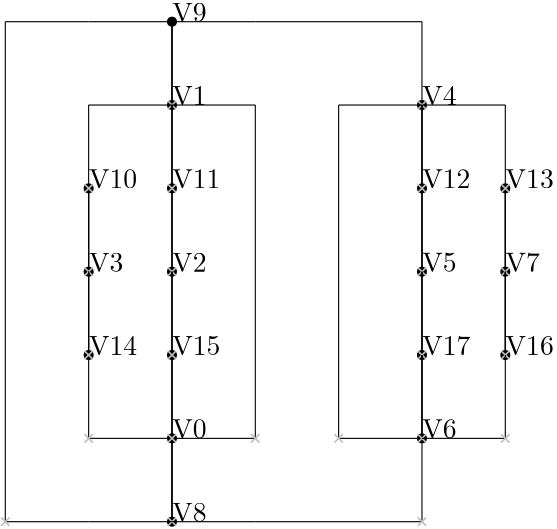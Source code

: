 <?xml version="1.0"?>
    <!DOCTYPE ipe SYSTEM "ipe.dtd">
    <ipe version="70005" creator="Ipe 7.1.4">
    <info created="D:20131106154934" modified="D:20131106160041"/>
    <preamble>\usepackage[english]{babel}</preamble>
    <ipestyle name="basic">
    <symbol name="arrow/arc(spx)">
    <path stroke="sym-stroke" fill="sym-stroke" pen="sym-pen">
    0 0 m
    -1 0.333 l
    -1 -0.333 l
    h
    </path>
    </symbol>
    <symbol name="arrow/farc(spx)">
    <path stroke="sym-stroke" fill="white" pen="sym-pen">
    0 0 m
    -1 0.333 l
    -1 -0.333 l
    h
    </path>
    </symbol>
    <symbol name="mark/circle(sx)" transformations="translations">
    <path fill="sym-stroke">
    0.6 0 0 0.6 0 0 e
    0.4 0 0 0.4 0 0 e
    </path>
    </symbol>
    <symbol name="mark/disk(sx)" transformations="translations">
    <path fill="sym-stroke">
    0.6 0 0 0.6 0 0 e
    </path>
    </symbol>
    <symbol name="mark/fdisk(sfx)" transformations="translations">
    <group>
    <path fill="sym-fill">
    0.5 0 0 0.5 0 0 e
    </path>
    <path fill="sym-stroke" fillrule="eofill">
    0.6 0 0 0.6 0 0 e
    0.4 0 0 0.4 0 0 e
    </path>
    </group>
    </symbol>
    <symbol name="mark/box(sx)" transformations="translations">
    <path fill="sym-stroke" fillrule="eofill">
    -0.6 -0.6 m
    0.6 -0.6 l
    0.6 0.6 l
    -0.6 0.6 l
    h
    -0.4 -0.4 m
    0.4 -0.4 l
    0.4 0.4 l
    -0.4 0.4 l
    h
    </path>
    </symbol>
    <symbol name="mark/square(sx)" transformations="translations">
    <path fill="sym-stroke">
    -0.6 -0.6 m
    0.6 -0.6 l
    0.6 0.6 l
    -0.6 0.6 l
    h
    </path>
    </symbol>
    <symbol name="mark/fsquare(sfx)" transformations="translations">
    <group>
    <path fill="sym-fill">
    -0.5 -0.5 m
    0.5 -0.5 l
    0.5 0.5 l
    -0.5 0.5 l
    h
    </path>
    <path fill="sym-stroke" fillrule="eofill">
    -0.6 -0.6 m
    0.6 -0.6 l
    0.6 0.6 l
    -0.6 0.6 l
    h
    -0.4 -0.4 m
    0.4 -0.4 l
    0.4 0.4 l
    -0.4 0.4 l
    h
    </path>
    </group>
    </symbol>
    <symbol name="mark/cross(sx)" transformations="translations">
    <group>
    <path fill="sym-stroke">
    -0.43 -0.57 m
    0.57 0.43 l
    0.43 0.57 l
    -0.57 -0.43 l
    h
    </path>
    <path fill="sym-stroke">
    -0.43 0.57 m
    0.57 -0.43 l
    0.43 -0.57 l
    -0.57 0.43 l
    h
    </path>
    </group>
    </symbol>
    <symbol name="arrow/fnormal(spx)">
    <path stroke="sym-stroke" fill="white" pen="sym-pen">
    0 0 m
    -1 0.333 l
    -1 -0.333 l
    h
    </path>
    </symbol>
    <symbol name="arrow/pointed(spx)">
    <path stroke="sym-stroke" fill="sym-stroke" pen="sym-pen">
    0 0 m
    -1 0.333 l
    -0.8 0 l
    -1 -0.333 l
    h
    </path>
    </symbol>
    <symbol name="arrow/fpointed(spx)">
    <path stroke="sym-stroke" fill="white" pen="sym-pen">
    0 0 m
    -1 0.333 l
    -0.8 0 l
    -1 -0.333 l
    h
    </path>
    </symbol>
    <symbol name="arrow/linear(spx)">
    <path stroke="sym-stroke" pen="sym-pen">
    -1 0.333 m
    0 0 l
    -1 -0.333 l
    </path>
    </symbol>
    <symbol name="arrow/fdouble(spx)">
    <path stroke="sym-stroke" fill="white" pen="sym-pen">
    0 0 m
    -1 0.333 l
    -1 -0.333 l
    h
    -1 0 m
    -2 0.333 l
    -2 -0.333 l
    h
    </path>
    </symbol>
    <symbol name="arrow/double(spx)">
    <path stroke="sym-stroke" fill="sym-stroke" pen="sym-pen">
    0 0 m
    -1 0.333 l
    -1 -0.333 l
    h
    -1 0 m
    -2 0.333 l
    -2 -0.333 l
    h
    </path>
    </symbol>
    <pen name="heavier" value="0.8"/>
    <pen name="fat" value="1.2"/>
    <pen name="ultrafat" value="2"/>
    <symbolsize name="large" value="5"/>
    <symbolsize name="small" value="2"/>
    <symbolsize name="tiny" value="1.1"/>
    <arrowsize name="large" value="10"/>
    <arrowsize name="small" value="5"/>
    <arrowsize name="tiny" value="3"/>
    <color name="red" value="1 0 0"/>
    <color name="green" value="0 1 0"/>
    <color name="blue" value="0 0 1"/>
    <color name="yellow" value="1 1 0"/>
    <color name="orange" value="1 0.647 0"/>
    <color name="gold" value="1 0.843 0"/>
    <color name="purple" value="0.627 0.125 0.941"/>
    <color name="gray" value="0.745"/>
    <color name="brown" value="0.647 0.165 0.165"/>
    <color name="navy" value="0 0 0.502"/>
    <color name="pink" value="1 0.753 0.796"/>
    <color name="seagreen" value="0.18 0.545 0.341"/>
    <color name="turquoise" value="0.251 0.878 0.816"/>
    <color name="violet" value="0.933 0.51 0.933"/>
    <color name="darkblue" value="0 0 0.545"/>
    <color name="darkcyan" value="0 0.545 0.545"/>
    <color name="darkgray" value="0.663"/>
    <color name="darkgreen" value="0 0.392 0"/>
    <color name="darkmagenta" value="0.545 0 0.545"/>
    <color name="darkorange" value="1 0.549 0"/>
    <color name="darkred" value="0.545 0 0"/>
    <color name="lightblue" value="0.678 0.847 0.902"/>
    <color name="lightcyan" value="0.878 1 1"/>
    <color name="lightgray" value="0.827"/>
    <color name="lightgreen" value="0.565 0.933 0.565"/>
    <color name="lightyellow" value="1 1 0.878"/>
    <dashstyle name="dashed" value="[4] 0"/>
    <dashstyle name="dotted" value="[1 3] 0"/>
    <dashstyle name="dash dotted" value="[4 2 1 2] 0"/>
    <dashstyle name="dash dot dotted" value="[4 2 1 2 1 2] 0"/>
    <textsize name="large" value="\large"/>
    <textsize name="Large" value="\Large"/>
    <textsize name="LARGE" value="\LARGE"/>
    <textsize name="huge" value="\huge"/>
    <textsize name="Huge" value="\Huge"/>
    <textsize name="small" value="\small"/>
    <textsize name="footnote" value="\footnotesize"/>
    <textsize name="tiny" value="\tiny"/>
    <textstyle name="center" begin="\begin{center}" end="\end{center}"/>
    <textstyle name="itemize" begin="\begin{itemize}" end="\end{itemize}"/>
    <textstyle name="item" begin="\begin{itemize}\item{}" end="\end{itemize}"/>
    <gridsize name="4 pts" value="4"/>
    <gridsize name="8 pts (~3 mm)" value="8"/>
    <gridsize name="16 pts (~6 mm)" value="16"/>
    <gridsize name="32 pts (~12 mm)" value="32"/>
    <gridsize name="10 pts (~3.5 mm)" value="10"/>
    <gridsize name="20 pts (~7 mm)" value="20"/>
    <gridsize name="14 pts (~5 mm)" value="14"/>
    <gridsize name="28 pts (~10 mm)" value="28"/>
    <gridsize name="56 pts (~20 mm)" value="56"/>
    <anglesize name="90 deg" value="90"/>
    <anglesize name="60 deg" value="60"/>
    <anglesize name="45 deg" value="45"/>
    <anglesize name="30 deg" value="30"/>
    <anglesize name="22.5 deg" value="22.5"/>
    <tiling name="falling" angle="-60" step="4" width="1"/>
    <tiling name="rising" angle="30" step="4" width="1"/>
    <layout paper="1000 1000" origin="0 0" frame="1000 1000" skip="32" crop="yes"/>
    </ipestyle>
    <page>
    <layer name="alpha"/>
    <view layers="alpha" active="alpha"/>
<use name="mark/disk(sx)" pos="460 430" size="normal" stroke="black"/>
<text transformations="translations" pos="460 430" stroke="black" type="label" width="190" height="10" depth="0" valign="baseline" size="normal">V0</text><use name="mark/disk(sx)" pos="460 550" size="normal" stroke="black"/>
<text transformations="translations" pos="460 550" stroke="black" type="label" width="190" height="10" depth="0" valign="baseline" size="normal">V1</text><use name="mark/disk(sx)" pos="460 490" size="normal" stroke="black"/>
<text transformations="translations" pos="460 490" stroke="black" type="label" width="190" height="10" depth="0" valign="baseline" size="normal">V2</text><use name="mark/disk(sx)" pos="430 490" size="normal" stroke="black"/>
<text transformations="translations" pos="430 490" stroke="black" type="label" width="190" height="10" depth="0" valign="baseline" size="normal">V3</text><use name="mark/disk(sx)" pos="550 550" size="normal" stroke="black"/>
<text transformations="translations" pos="550 550" stroke="black" type="label" width="190" height="10" depth="0" valign="baseline" size="normal">V4</text><use name="mark/disk(sx)" pos="550 490" size="normal" stroke="black"/>
<text transformations="translations" pos="550 490" stroke="black" type="label" width="190" height="10" depth="0" valign="baseline" size="normal">V5</text><use name="mark/disk(sx)" pos="550 430" size="normal" stroke="black"/>
<text transformations="translations" pos="550 430" stroke="black" type="label" width="190" height="10" depth="0" valign="baseline" size="normal">V6</text><use name="mark/disk(sx)" pos="580 490" size="normal" stroke="black"/>
<text transformations="translations" pos="580 490" stroke="black" type="label" width="190" height="10" depth="0" valign="baseline" size="normal">V7</text><use name="mark/disk(sx)" pos="460 400" size="normal" stroke="black"/>
<text transformations="translations" pos="460 400" stroke="black" type="label" width="190" height="10" depth="0" valign="baseline" size="normal">V8</text><use name="mark/disk(sx)" pos="460 580" size="normal" stroke="black"/>
<text transformations="translations" pos="460 580" stroke="black" type="label" width="190" height="10" depth="0" valign="baseline" size="normal">V9</text><use name="mark/disk(sx)" pos="430 520" size="normal" stroke="black"/>
<text transformations="translations" pos="430 520" stroke="black" type="label" width="190" height="10" depth="0" valign="baseline" size="normal">V10</text><use name="mark/disk(sx)" pos="460 520" size="normal" stroke="black"/>
<text transformations="translations" pos="460 520" stroke="black" type="label" width="190" height="10" depth="0" valign="baseline" size="normal">V11</text><use name="mark/disk(sx)" pos="550 520" size="normal" stroke="black"/>
<text transformations="translations" pos="550 520" stroke="black" type="label" width="190" height="10" depth="0" valign="baseline" size="normal">V12</text><use name="mark/disk(sx)" pos="580 520" size="normal" stroke="black"/>
<text transformations="translations" pos="580 520" stroke="black" type="label" width="190" height="10" depth="0" valign="baseline" size="normal">V13</text><use name="mark/disk(sx)" pos="430 460" size="normal" stroke="black"/>
<text transformations="translations" pos="430 460" stroke="black" type="label" width="190" height="10" depth="0" valign="baseline" size="normal">V14</text><use name="mark/disk(sx)" pos="460 460" size="normal" stroke="black"/>
<text transformations="translations" pos="460 460" stroke="black" type="label" width="190" height="10" depth="0" valign="baseline" size="normal">V15</text><use name="mark/disk(sx)" pos="550 460" size="normal" stroke="black"/>
<text transformations="translations" pos="550 460" stroke="black" type="label" width="190" height="10" depth="0" valign="baseline" size="normal">V17</text><use name="mark/disk(sx)" pos="580 460" size="normal" stroke="black"/>
<text transformations="translations" pos="580 460" stroke="black" type="label" width="190" height="10" depth="0" valign="baseline" size="normal">V16</text><path stroke="black" pen="normal" dash="normal">
 460 400 m
 460 430 l
 </path>
<path stroke="black" pen="normal" dash="normal">
 460 430 m
 460 430 l
 </path>
<path stroke="black" pen="normal" dash="normal">
 460 430 m
 460 400 l
 </path>
<path stroke="black" pen="normal" dash="normal">
 460 400 m
 460 400 l
 </path>
<path stroke="black" pen="normal" dash="normal">
 460 430 m
 460 400 l
 </path>
<use name="mark/cross(sx)" pos="460 400" size="normal" stroke="gray"/>
<path stroke="black" pen="normal" dash="normal">
 460 400 m
 490 400 l
 </path>
<path stroke="black" pen="normal" dash="normal">
 490 400 m
 550 400 l
 </path>
<path stroke="black" pen="normal" dash="normal">
 550 430 m
 550 400 l
 </path>
<path stroke="black" pen="normal" dash="normal">
 550 400 m
 550 400 l
 </path>
<path stroke="black" pen="normal" dash="normal">
 550 400 m
 550 400 l
 </path>
<use name="mark/cross(sx)" pos="550 400" size="normal" stroke="gray"/>
<path stroke="black" pen="normal" dash="normal">
 460 550 m
 460 580 l
 </path>
<path stroke="black" pen="normal" dash="normal">
 460 580 m
 460 580 l
 </path>
<path stroke="black" pen="normal" dash="normal">
 460 580 m
 460 550 l
 </path>
<path stroke="black" pen="normal" dash="normal">
 460 550 m
 460 550 l
 </path>
<path stroke="black" pen="normal" dash="normal">
 460 580 m
 460 550 l
 </path>
<use name="mark/cross(sx)" pos="460 550" size="normal" stroke="gray"/>
<path stroke="black" pen="normal" dash="normal">
 550 550 m
 550 580 l
 </path>
<path stroke="black" pen="normal" dash="normal">
 550 580 m
 550 580 l
 </path>
<path stroke="black" pen="normal" dash="normal">
 460 580 m
 490 580 l
 </path>
<path stroke="black" pen="normal" dash="normal">
 490 580 m
 550 580 l
 </path>
<path stroke="black" pen="normal" dash="normal">
 550 580 m
 550 580 l
 </path>
<use name="mark/cross(sx)" pos="550 550" size="normal" stroke="gray"/>
<path stroke="black" pen="normal" dash="normal">
 550 430 m
 520 430 l
 </path>
<path stroke="black" pen="normal" dash="normal">
 520 430 m
 520 430 l
 </path>
<path stroke="black" pen="normal" dash="normal">
 550 550 m
 520 550 l
 </path>
<path stroke="black" pen="normal" dash="normal">
 520 550 m
 520 550 l
 </path>
<path stroke="black" pen="normal" dash="normal">
 520 430 m
 520 550 l
 </path>
<use name="mark/cross(sx)" pos="520 430" size="normal" stroke="gray"/>
<path stroke="black" pen="normal" dash="normal">
 460 430 m
 490 430 l
 </path>
<path stroke="black" pen="normal" dash="normal">
 490 430 m
 490 430 l
 </path>
<path stroke="black" pen="normal" dash="normal">
 460 550 m
 490 550 l
 </path>
<path stroke="black" pen="normal" dash="normal">
 490 550 m
 490 550 l
 </path>
<path stroke="black" pen="normal" dash="normal">
 490 430 m
 490 550 l
 </path>
<use name="mark/cross(sx)" pos="490 430" size="normal" stroke="gray"/>
<path stroke="black" pen="normal" dash="normal">
 460 400 m
 430 400 l
 </path>
<path stroke="black" pen="normal" dash="normal">
 430 400 m
 400 400 l
 </path>
<path stroke="black" pen="normal" dash="normal">
 460 580 m
 430 580 l
 </path>
<path stroke="black" pen="normal" dash="normal">
 430 580 m
 400 580 l
 </path>
<path stroke="black" pen="normal" dash="normal">
 400 400 m
 400 580 l
 </path>
<use name="mark/cross(sx)" pos="400 400" size="normal" stroke="gray"/>
<path stroke="black" pen="normal" dash="normal">
 430 490 m
 430 520 l
 </path>
<path stroke="black" pen="normal" dash="normal">
 430 520 m
 430 520 l
 </path>
<path stroke="black" pen="normal" dash="normal">
 430 520 m
 430 490 l
 </path>
<path stroke="black" pen="normal" dash="normal">
 430 490 m
 430 490 l
 </path>
<path stroke="black" pen="normal" dash="normal">
 430 520 m
 430 490 l
 </path>
<use name="mark/cross(sx)" pos="430 490" size="normal" stroke="gray"/>
<path stroke="black" pen="normal" dash="normal">
 430 520 m
 430 550 l
 </path>
<path stroke="black" pen="normal" dash="normal">
 430 550 m
 430 550 l
 </path>
<path stroke="black" pen="normal" dash="normal">
 460 550 m
 430 550 l
 </path>
<path stroke="black" pen="normal" dash="normal">
 430 550 m
 430 550 l
 </path>
<path stroke="black" pen="normal" dash="normal">
 430 550 m
 430 550 l
 </path>
<use name="mark/cross(sx)" pos="430 520" size="normal" stroke="gray"/>
<path stroke="black" pen="normal" dash="normal">
 460 490 m
 460 520 l
 </path>
<path stroke="black" pen="normal" dash="normal">
 460 520 m
 460 520 l
 </path>
<path stroke="black" pen="normal" dash="normal">
 460 520 m
 460 490 l
 </path>
<path stroke="black" pen="normal" dash="normal">
 460 490 m
 460 490 l
 </path>
<path stroke="black" pen="normal" dash="normal">
 460 520 m
 460 490 l
 </path>
<use name="mark/cross(sx)" pos="460 490" size="normal" stroke="gray"/>
<path stroke="black" pen="normal" dash="normal">
 460 520 m
 460 550 l
 </path>
<path stroke="black" pen="normal" dash="normal">
 460 550 m
 460 550 l
 </path>
<path stroke="black" pen="normal" dash="normal">
 460 550 m
 460 520 l
 </path>
<path stroke="black" pen="normal" dash="normal">
 460 520 m
 460 520 l
 </path>
<path stroke="black" pen="normal" dash="normal">
 460 550 m
 460 520 l
 </path>
<use name="mark/cross(sx)" pos="460 520" size="normal" stroke="gray"/>
<path stroke="black" pen="normal" dash="normal">
 550 490 m
 550 520 l
 </path>
<path stroke="black" pen="normal" dash="normal">
 550 520 m
 550 520 l
 </path>
<path stroke="black" pen="normal" dash="normal">
 550 520 m
 550 490 l
 </path>
<path stroke="black" pen="normal" dash="normal">
 550 490 m
 550 490 l
 </path>
<path stroke="black" pen="normal" dash="normal">
 550 520 m
 550 490 l
 </path>
<use name="mark/cross(sx)" pos="550 490" size="normal" stroke="gray"/>
<path stroke="black" pen="normal" dash="normal">
 550 520 m
 550 550 l
 </path>
<path stroke="black" pen="normal" dash="normal">
 550 550 m
 550 550 l
 </path>
<path stroke="black" pen="normal" dash="normal">
 550 550 m
 550 520 l
 </path>
<path stroke="black" pen="normal" dash="normal">
 550 520 m
 550 520 l
 </path>
<path stroke="black" pen="normal" dash="normal">
 550 550 m
 550 520 l
 </path>
<use name="mark/cross(sx)" pos="550 520" size="normal" stroke="gray"/>
<path stroke="black" pen="normal" dash="normal">
 580 490 m
 580 520 l
 </path>
<path stroke="black" pen="normal" dash="normal">
 580 520 m
 580 520 l
 </path>
<path stroke="black" pen="normal" dash="normal">
 580 520 m
 580 490 l
 </path>
<path stroke="black" pen="normal" dash="normal">
 580 490 m
 580 490 l
 </path>
<path stroke="black" pen="normal" dash="normal">
 580 520 m
 580 490 l
 </path>
<use name="mark/cross(sx)" pos="580 490" size="normal" stroke="gray"/>
<path stroke="black" pen="normal" dash="normal">
 580 520 m
 580 550 l
 </path>
<path stroke="black" pen="normal" dash="normal">
 580 550 m
 580 550 l
 </path>
<path stroke="black" pen="normal" dash="normal">
 550 550 m
 580 550 l
 </path>
<path stroke="black" pen="normal" dash="normal">
 580 550 m
 580 550 l
 </path>
<path stroke="black" pen="normal" dash="normal">
 580 550 m
 580 550 l
 </path>
<use name="mark/cross(sx)" pos="580 520" size="normal" stroke="gray"/>
<path stroke="black" pen="normal" dash="normal">
 460 430 m
 430 430 l
 </path>
<path stroke="black" pen="normal" dash="normal">
 430 430 m
 430 430 l
 </path>
<path stroke="black" pen="normal" dash="normal">
 430 460 m
 430 430 l
 </path>
<path stroke="black" pen="normal" dash="normal">
 430 430 m
 430 430 l
 </path>
<path stroke="black" pen="normal" dash="normal">
 430 430 m
 430 430 l
 </path>
<use name="mark/cross(sx)" pos="430 430" size="normal" stroke="gray"/>
<path stroke="black" pen="normal" dash="normal">
 430 460 m
 430 490 l
 </path>
<path stroke="black" pen="normal" dash="normal">
 430 490 m
 430 490 l
 </path>
<path stroke="black" pen="normal" dash="normal">
 430 490 m
 430 460 l
 </path>
<path stroke="black" pen="normal" dash="normal">
 430 460 m
 430 460 l
 </path>
<path stroke="black" pen="normal" dash="normal">
 430 490 m
 430 460 l
 </path>
<use name="mark/cross(sx)" pos="430 460" size="normal" stroke="gray"/>
<path stroke="black" pen="normal" dash="normal">
 460 430 m
 460 460 l
 </path>
<path stroke="black" pen="normal" dash="normal">
 460 460 m
 460 460 l
 </path>
<path stroke="black" pen="normal" dash="normal">
 460 460 m
 460 430 l
 </path>
<path stroke="black" pen="normal" dash="normal">
 460 430 m
 460 430 l
 </path>
<path stroke="black" pen="normal" dash="normal">
 460 460 m
 460 430 l
 </path>
<use name="mark/cross(sx)" pos="460 430" size="normal" stroke="gray"/>
<path stroke="black" pen="normal" dash="normal">
 550 460 m
 550 490 l
 </path>
<path stroke="black" pen="normal" dash="normal">
 550 490 m
 550 490 l
 </path>
<path stroke="black" pen="normal" dash="normal">
 550 490 m
 550 460 l
 </path>
<path stroke="black" pen="normal" dash="normal">
 550 460 m
 550 460 l
 </path>
<path stroke="black" pen="normal" dash="normal">
 550 490 m
 550 460 l
 </path>
<use name="mark/cross(sx)" pos="550 460" size="normal" stroke="gray"/>
<path stroke="black" pen="normal" dash="normal">
 460 460 m
 460 490 l
 </path>
<path stroke="black" pen="normal" dash="normal">
 460 490 m
 460 490 l
 </path>
<path stroke="black" pen="normal" dash="normal">
 460 490 m
 460 460 l
 </path>
<path stroke="black" pen="normal" dash="normal">
 460 460 m
 460 460 l
 </path>
<path stroke="black" pen="normal" dash="normal">
 460 490 m
 460 460 l
 </path>
<use name="mark/cross(sx)" pos="460 460" size="normal" stroke="gray"/>
<path stroke="black" pen="normal" dash="normal">
 550 430 m
 550 460 l
 </path>
<path stroke="black" pen="normal" dash="normal">
 550 460 m
 550 460 l
 </path>
<path stroke="black" pen="normal" dash="normal">
 550 460 m
 550 430 l
 </path>
<path stroke="black" pen="normal" dash="normal">
 550 430 m
 550 430 l
 </path>
<path stroke="black" pen="normal" dash="normal">
 550 460 m
 550 430 l
 </path>
<use name="mark/cross(sx)" pos="550 430" size="normal" stroke="gray"/>
<path stroke="black" pen="normal" dash="normal">
 580 460 m
 580 490 l
 </path>
<path stroke="black" pen="normal" dash="normal">
 580 490 m
 580 490 l
 </path>
<path stroke="black" pen="normal" dash="normal">
 580 490 m
 580 460 l
 </path>
<path stroke="black" pen="normal" dash="normal">
 580 460 m
 580 460 l
 </path>
<path stroke="black" pen="normal" dash="normal">
 580 490 m
 580 460 l
 </path>
<use name="mark/cross(sx)" pos="580 460" size="normal" stroke="gray"/>
<path stroke="black" pen="normal" dash="normal">
 550 430 m
 580 430 l
 </path>
<path stroke="black" pen="normal" dash="normal">
 580 430 m
 580 430 l
 </path>
<path stroke="black" pen="normal" dash="normal">
 580 460 m
 580 430 l
 </path>
<path stroke="black" pen="normal" dash="normal">
 580 430 m
 580 430 l
 </path>
<path stroke="black" pen="normal" dash="normal">
 580 430 m
 580 430 l
 </path>
<use name="mark/cross(sx)" pos="580 430" size="normal" stroke="gray"/>
</page>
</ipe>
